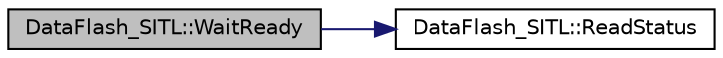 digraph "DataFlash_SITL::WaitReady"
{
 // INTERACTIVE_SVG=YES
  edge [fontname="Helvetica",fontsize="10",labelfontname="Helvetica",labelfontsize="10"];
  node [fontname="Helvetica",fontsize="10",shape=record];
  rankdir="LR";
  Node1 [label="DataFlash_SITL::WaitReady",height=0.2,width=0.4,color="black", fillcolor="grey75", style="filled" fontcolor="black"];
  Node1 -> Node2 [color="midnightblue",fontsize="10",style="solid",fontname="Helvetica"];
  Node2 [label="DataFlash_SITL::ReadStatus",height=0.2,width=0.4,color="black", fillcolor="white", style="filled",URL="$classDataFlash__SITL.html#a053ffbb6c271b9b8e0a048c887c12154"];
}
